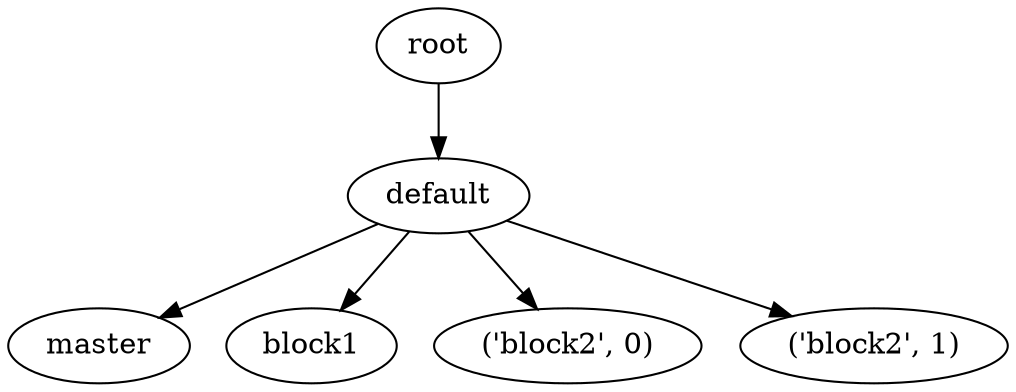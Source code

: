digraph default {
    root_59 [label="root"];
    default_60 [label="default"];
    master_61 [label="master"];
    block1_62 [label="block1"];
    block2_63 [label="\('block2',\ 0\)"];
    block2_64 [label="\('block2',\ 1\)"];
    root_59 -> default_60;
    default_60 -> master_61;
    default_60 -> block1_62;
    default_60 -> block2_63;
    default_60 -> block2_64;
}
